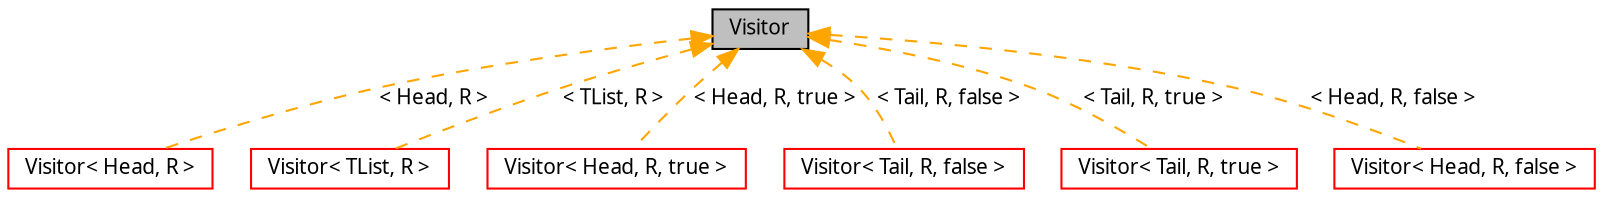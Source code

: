 digraph G
{
  bgcolor="transparent";
  edge [fontname="FreeSans.ttf",fontsize=10,labelfontname="FreeSans.ttf",labelfontsize=10];
  node [fontname="FreeSans.ttf",fontsize=10,shape=record];
  Node1 [label="Visitor",height=0.2,width=0.4,color="black", fillcolor="grey75", style="filled" fontcolor="black"];
  Node1 -> Node2 [dir=back,color="orange",fontsize=10,style="dashed",label="\< Head, R \>",fontname="FreeSans.ttf"];
  Node2 [label="Visitor\< Head, R \>",height=0.2,width=0.4,color="red",URL="$a00559.html"];
  Node1 -> Node3 [dir=back,color="orange",fontsize=10,style="dashed",label="\< TList, R \>",fontname="FreeSans.ttf"];
  Node3 [label="Visitor\< TList, R \>",height=0.2,width=0.4,color="red",URL="$a00559.html"];
  Node1 -> Node4 [dir=back,color="orange",fontsize=10,style="dashed",label="\< Head, R, true \>",fontname="FreeSans.ttf"];
  Node4 [label="Visitor\< Head, R, true \>",height=0.2,width=0.4,color="red",URL="$a00559.html"];
  Node1 -> Node5 [dir=back,color="orange",fontsize=10,style="dashed",label="\< Tail, R, false \>",fontname="FreeSans.ttf"];
  Node5 [label="Visitor\< Tail, R, false \>",height=0.2,width=0.4,color="red",URL="$a00559.html"];
  Node1 -> Node6 [dir=back,color="orange",fontsize=10,style="dashed",label="\< Tail, R, true \>",fontname="FreeSans.ttf"];
  Node6 [label="Visitor\< Tail, R, true \>",height=0.2,width=0.4,color="red",URL="$a00559.html"];
  Node1 -> Node7 [dir=back,color="orange",fontsize=10,style="dashed",label="\< Head, R, false \>",fontname="FreeSans.ttf"];
  Node7 [label="Visitor\< Head, R, false \>",height=0.2,width=0.4,color="red",URL="$a00559.html"];
}

